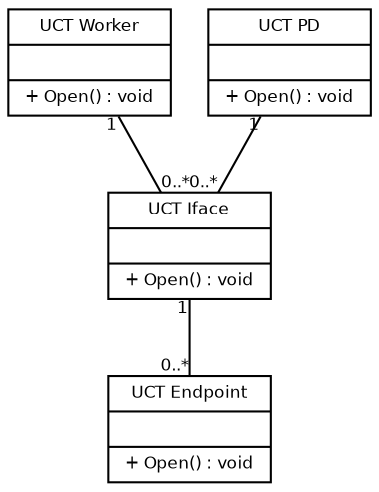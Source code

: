 digraph G {
    fontname = "Bitstream Vera Sans"
        fontsize = 8

        node [
        fontname = "Bitstream Vera Sans"
        fontsize = 8
        shape = "record"
        ]

        edge [
        fontname = "Bitstream Vera Sans"
        fontsize = 8
        ]

        uct_iface [
        label = "{UCT Iface||+ Open() : void\l}"
        ]

        uct_worker [
        label = "{UCT Worker||+ Open() : void\l}"
        ]

        uct_pd [
        label = "{UCT PD||+ Open() : void\l}"
        ]

        uct_endpoint [
        label = "{UCT Endpoint||+ Open() : void\l}"
        ]

        edge [
        arrowhead = "none"

        taillabel= "1"
        headlabel = "0..*"
        ]


        uct_pd -> uct_iface
        uct_worker -> uct_iface 
        uct_iface -> uct_endpoint
}
